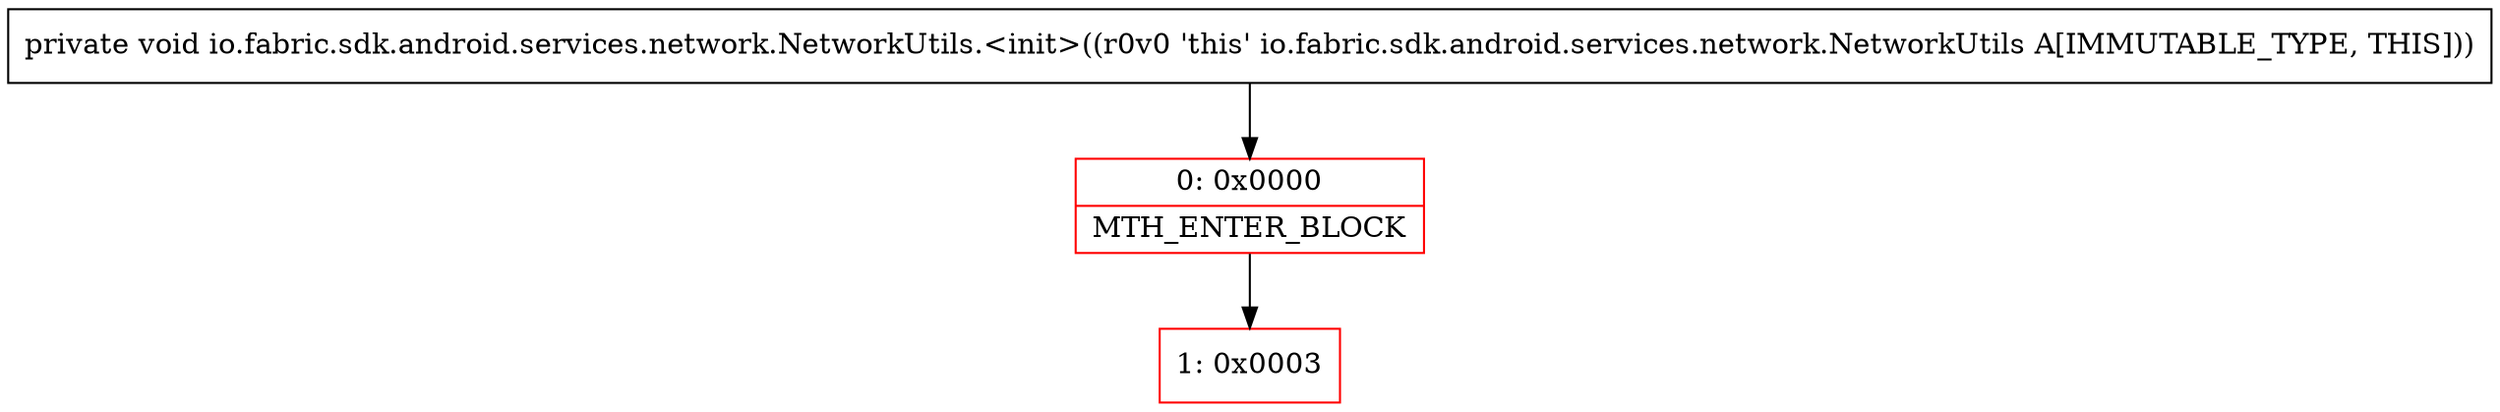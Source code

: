 digraph "CFG forio.fabric.sdk.android.services.network.NetworkUtils.\<init\>()V" {
subgraph cluster_Region_495413845 {
label = "R(0)";
node [shape=record,color=blue];
}
Node_0 [shape=record,color=red,label="{0\:\ 0x0000|MTH_ENTER_BLOCK\l}"];
Node_1 [shape=record,color=red,label="{1\:\ 0x0003}"];
MethodNode[shape=record,label="{private void io.fabric.sdk.android.services.network.NetworkUtils.\<init\>((r0v0 'this' io.fabric.sdk.android.services.network.NetworkUtils A[IMMUTABLE_TYPE, THIS])) }"];
MethodNode -> Node_0;
Node_0 -> Node_1;
}

